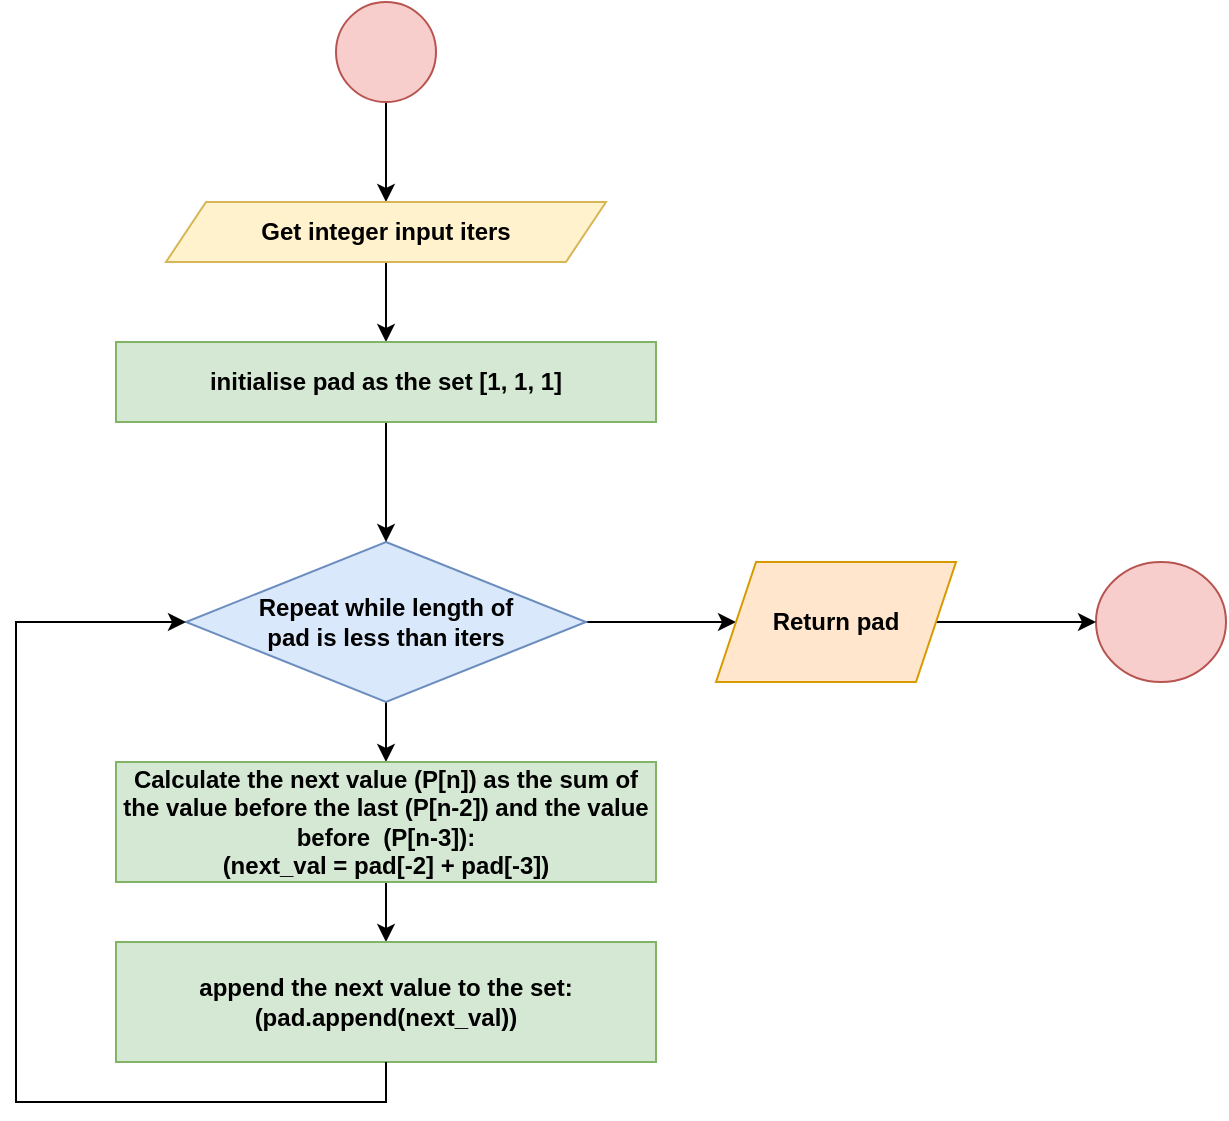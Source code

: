<mxfile version="16.0.2" type="device"><diagram id="JZYJI1H3dKifAEB_GSGQ" name="Página-1"><mxGraphModel dx="965" dy="601" grid="1" gridSize="10" guides="1" tooltips="1" connect="1" arrows="1" fold="1" page="1" pageScale="1" pageWidth="827" pageHeight="1169" math="0" shadow="0"><root><mxCell id="0"/><mxCell id="1" parent="0"/><mxCell id="W0pEcYq7SQSOPBIuuniJ-1" value="" style="edgeStyle=orthogonalEdgeStyle;rounded=0;orthogonalLoop=1;jettySize=auto;html=1;" edge="1" parent="1" source="W0pEcYq7SQSOPBIuuniJ-2" target="W0pEcYq7SQSOPBIuuniJ-4"><mxGeometry relative="1" as="geometry"/></mxCell><mxCell id="W0pEcYq7SQSOPBIuuniJ-2" value="" style="ellipse;whiteSpace=wrap;html=1;aspect=fixed;fillColor=#f8cecc;strokeColor=#b85450;" vertex="1" parent="1"><mxGeometry x="210" y="30" width="50" height="50" as="geometry"/></mxCell><mxCell id="W0pEcYq7SQSOPBIuuniJ-3" value="" style="edgeStyle=orthogonalEdgeStyle;rounded=0;orthogonalLoop=1;jettySize=auto;html=1;entryX=0.5;entryY=0;entryDx=0;entryDy=0;" edge="1" parent="1" source="W0pEcYq7SQSOPBIuuniJ-4" target="W0pEcYq7SQSOPBIuuniJ-13"><mxGeometry relative="1" as="geometry"><mxPoint x="225" y="200" as="targetPoint"/></mxGeometry></mxCell><mxCell id="W0pEcYq7SQSOPBIuuniJ-4" value="Get integer input iters" style="shape=parallelogram;perimeter=parallelogramPerimeter;whiteSpace=wrap;html=1;fixedSize=1;fillColor=#fff2cc;strokeColor=#d6b656;fontStyle=1" vertex="1" parent="1"><mxGeometry x="125" y="130" width="220" height="30" as="geometry"/></mxCell><mxCell id="W0pEcYq7SQSOPBIuuniJ-5" value="" style="edgeStyle=orthogonalEdgeStyle;rounded=0;orthogonalLoop=1;jettySize=auto;html=1;" edge="1" parent="1" source="W0pEcYq7SQSOPBIuuniJ-7" target="W0pEcYq7SQSOPBIuuniJ-9"><mxGeometry relative="1" as="geometry"/></mxCell><mxCell id="W0pEcYq7SQSOPBIuuniJ-6" value="" style="edgeStyle=orthogonalEdgeStyle;rounded=0;orthogonalLoop=1;jettySize=auto;html=1;" edge="1" parent="1" source="W0pEcYq7SQSOPBIuuniJ-7" target="W0pEcYq7SQSOPBIuuniJ-16"><mxGeometry relative="1" as="geometry"/></mxCell><mxCell id="W0pEcYq7SQSOPBIuuniJ-7" value="Repeat while length of &lt;br&gt;pad&amp;nbsp;is less than iters" style="rhombus;whiteSpace=wrap;html=1;fillColor=#dae8fc;strokeColor=#6c8ebf;fontStyle=1" vertex="1" parent="1"><mxGeometry x="135" y="300" width="200" height="80" as="geometry"/></mxCell><mxCell id="W0pEcYq7SQSOPBIuuniJ-8" value="" style="edgeStyle=orthogonalEdgeStyle;rounded=0;orthogonalLoop=1;jettySize=auto;html=1;" edge="1" parent="1" source="W0pEcYq7SQSOPBIuuniJ-9" target="W0pEcYq7SQSOPBIuuniJ-10"><mxGeometry relative="1" as="geometry"/></mxCell><mxCell id="W0pEcYq7SQSOPBIuuniJ-9" value="Calculate the next value (P[n]) as the sum of the value before the last (P[n-2]) and the value before&amp;nbsp; (P[n-3]):&lt;br&gt;(next_val = pad[-2] + pad[-3])" style="rounded=0;whiteSpace=wrap;html=1;fillColor=#d5e8d4;strokeColor=#82b366;fontStyle=1" vertex="1" parent="1"><mxGeometry x="100" y="410" width="270" height="60" as="geometry"/></mxCell><mxCell id="W0pEcYq7SQSOPBIuuniJ-10" value="append the next value to the set:&lt;br&gt;(pad.append(next_val))" style="rounded=0;whiteSpace=wrap;html=1;fillColor=#d5e8d4;strokeColor=#82b366;fontStyle=1" vertex="1" parent="1"><mxGeometry x="100" y="500" width="270" height="60" as="geometry"/></mxCell><mxCell id="W0pEcYq7SQSOPBIuuniJ-11" value="" style="endArrow=classic;html=1;rounded=0;exitX=0.5;exitY=1;exitDx=0;exitDy=0;entryX=0;entryY=0.5;entryDx=0;entryDy=0;edgeStyle=orthogonalEdgeStyle;" edge="1" parent="1" source="W0pEcYq7SQSOPBIuuniJ-10" target="W0pEcYq7SQSOPBIuuniJ-7"><mxGeometry width="50" height="50" relative="1" as="geometry"><mxPoint x="350" y="810" as="sourcePoint"/><mxPoint x="80" y="620" as="targetPoint"/><Array as="points"><mxPoint x="235" y="580"/><mxPoint x="50" y="580"/><mxPoint x="50" y="340"/></Array></mxGeometry></mxCell><mxCell id="W0pEcYq7SQSOPBIuuniJ-12" value="" style="edgeStyle=orthogonalEdgeStyle;rounded=0;orthogonalLoop=1;jettySize=auto;html=1;" edge="1" parent="1" source="W0pEcYq7SQSOPBIuuniJ-13" target="W0pEcYq7SQSOPBIuuniJ-7"><mxGeometry relative="1" as="geometry"/></mxCell><mxCell id="W0pEcYq7SQSOPBIuuniJ-13" value="initialise pad as the set [1, 1, 1]" style="rounded=0;whiteSpace=wrap;html=1;fillColor=#d5e8d4;strokeColor=#82b366;fontStyle=1" vertex="1" parent="1"><mxGeometry x="100" y="200" width="270" height="40" as="geometry"/></mxCell><mxCell id="W0pEcYq7SQSOPBIuuniJ-14" value="" style="ellipse;whiteSpace=wrap;html=1;fontStyle=1;strokeColor=#b85450;fillColor=#f8cecc;" vertex="1" parent="1"><mxGeometry x="590" y="310" width="65" height="60" as="geometry"/></mxCell><mxCell id="W0pEcYq7SQSOPBIuuniJ-15" value="" style="edgeStyle=orthogonalEdgeStyle;rounded=0;orthogonalLoop=1;jettySize=auto;html=1;" edge="1" parent="1" source="W0pEcYq7SQSOPBIuuniJ-16" target="W0pEcYq7SQSOPBIuuniJ-14"><mxGeometry relative="1" as="geometry"/></mxCell><mxCell id="W0pEcYq7SQSOPBIuuniJ-16" value="Return pad" style="shape=parallelogram;perimeter=parallelogramPerimeter;whiteSpace=wrap;html=1;fixedSize=1;fontStyle=1;strokeColor=#d79b00;fillColor=#ffe6cc;" vertex="1" parent="1"><mxGeometry x="400" y="310" width="120" height="60" as="geometry"/></mxCell></root></mxGraphModel></diagram></mxfile>